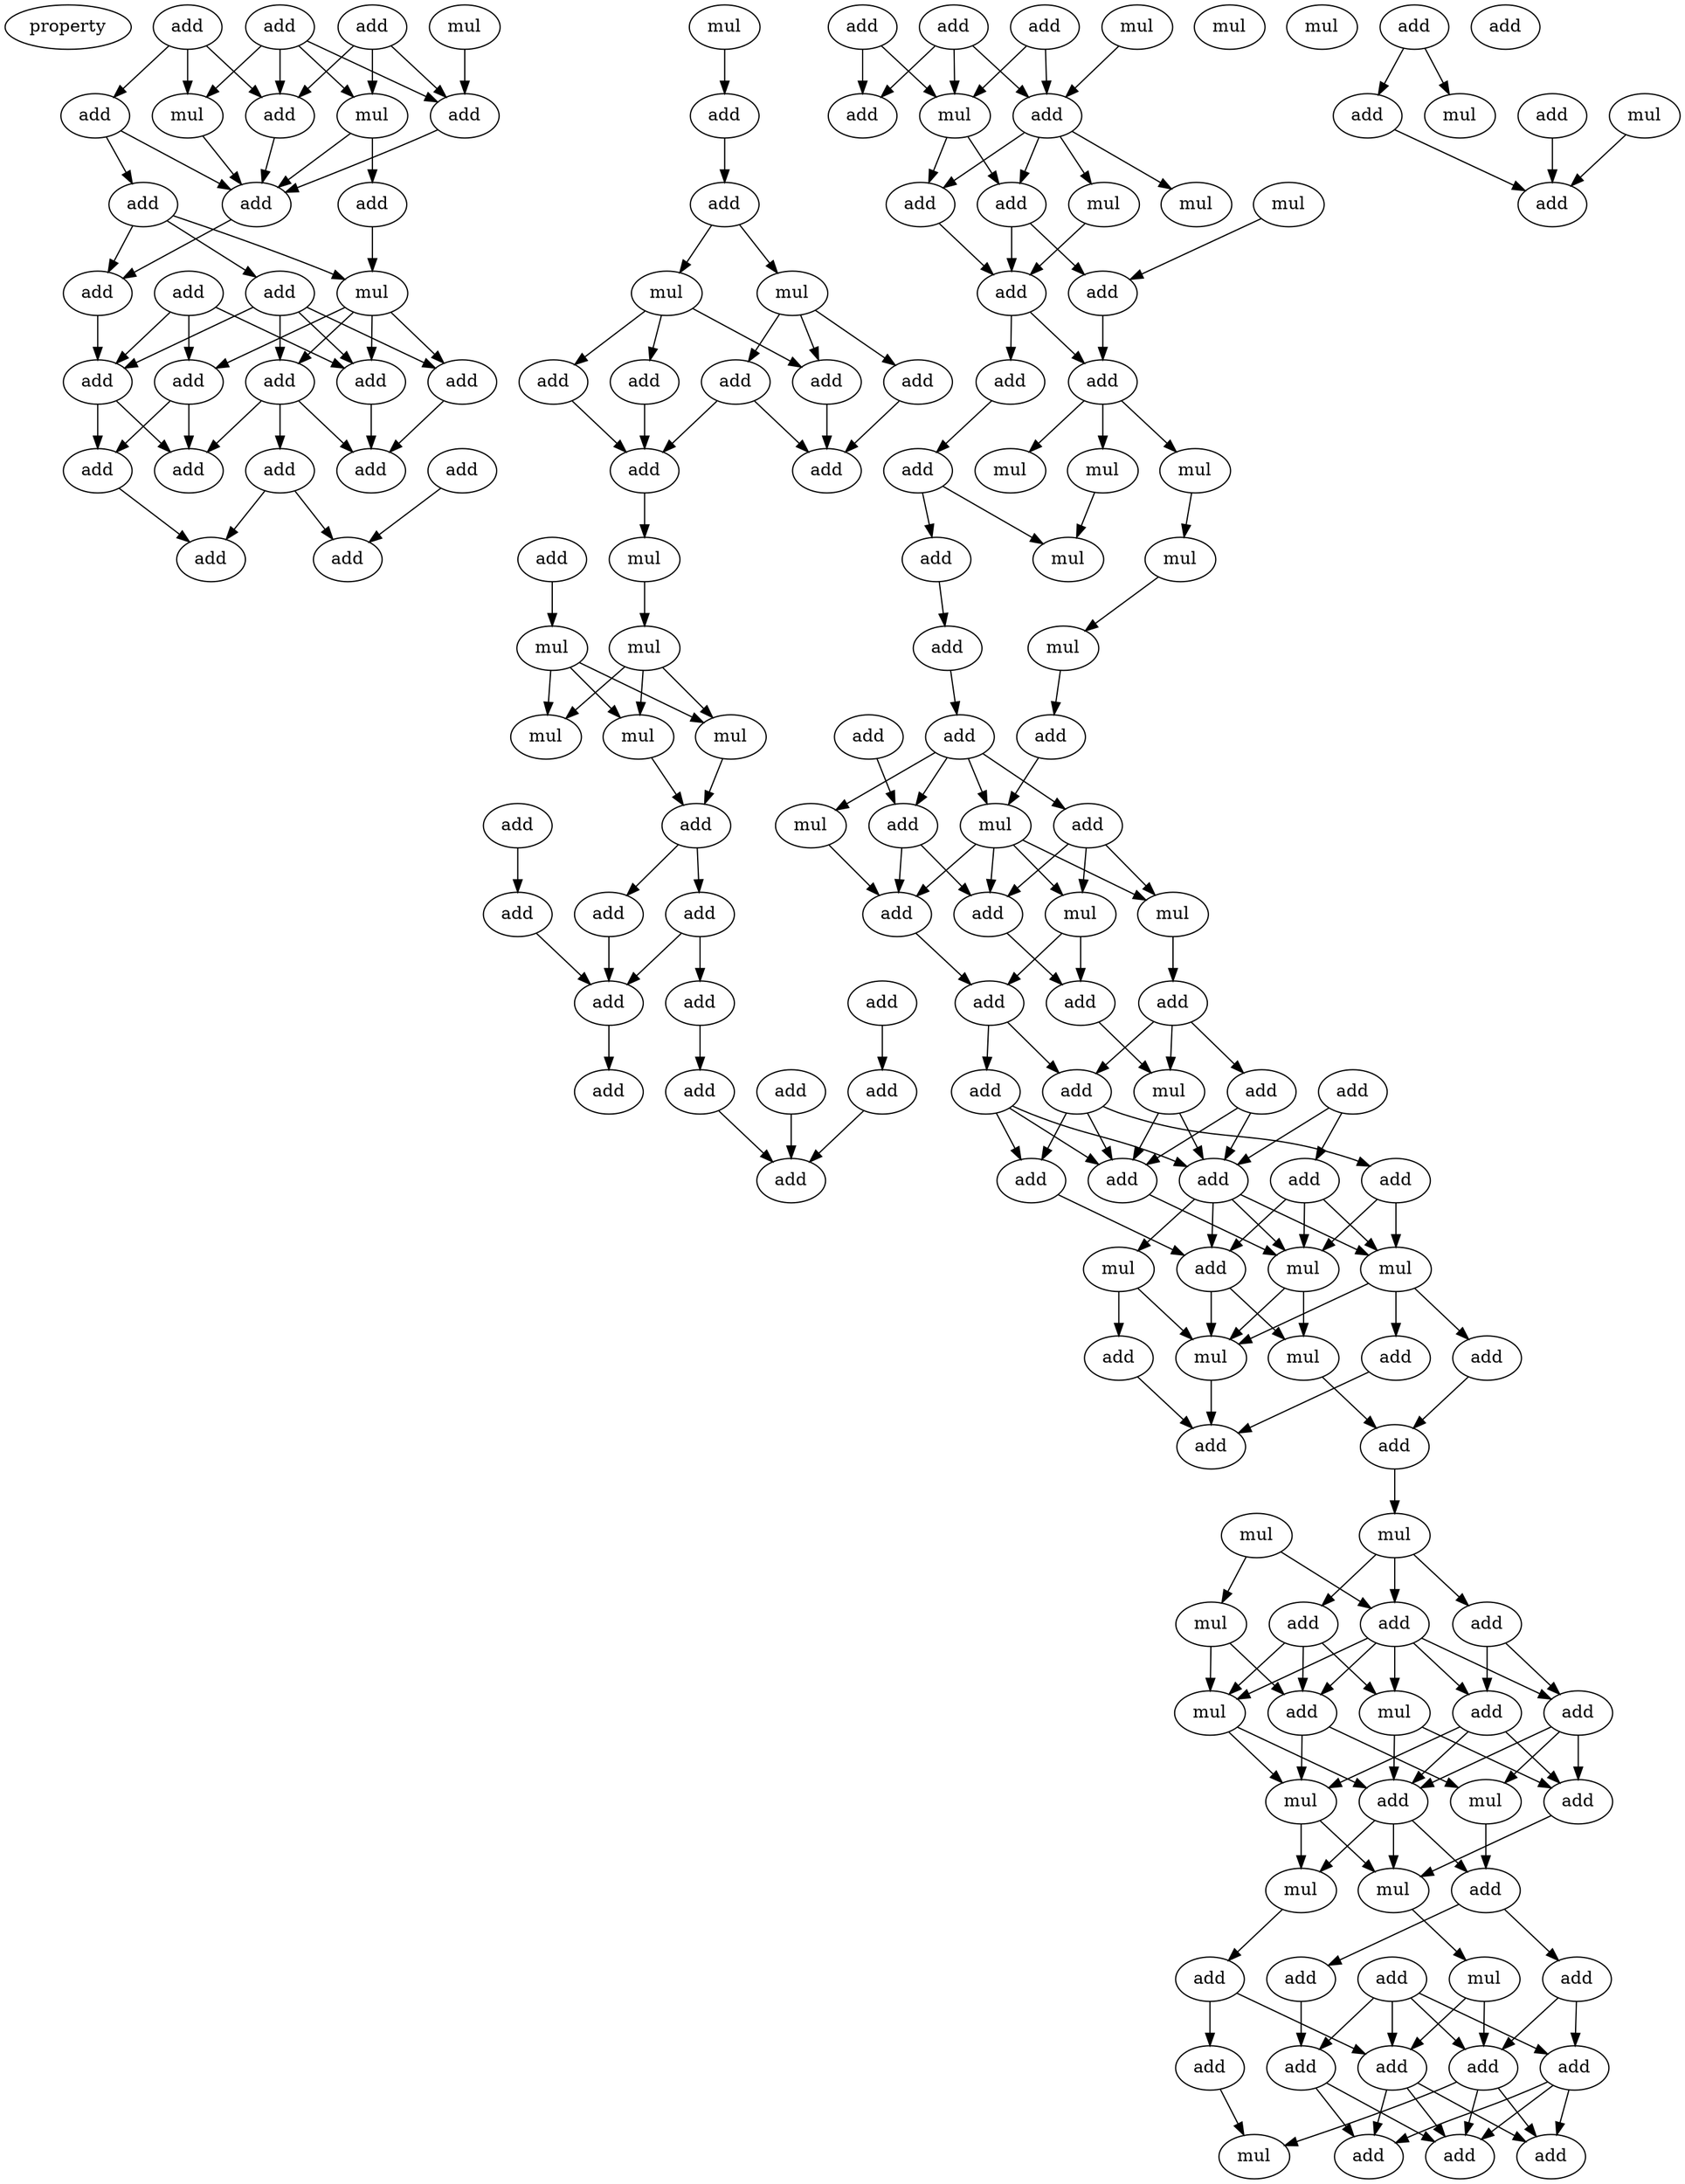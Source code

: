 digraph {
    node [fontcolor=black]
    property [mul=2,lf=1.7]
    0 [ label = add ];
    1 [ label = mul ];
    2 [ label = add ];
    3 [ label = add ];
    4 [ label = add ];
    5 [ label = mul ];
    6 [ label = mul ];
    7 [ label = add ];
    8 [ label = add ];
    9 [ label = add ];
    10 [ label = add ];
    11 [ label = add ];
    12 [ label = mul ];
    13 [ label = add ];
    14 [ label = add ];
    15 [ label = add ];
    16 [ label = add ];
    17 [ label = add ];
    18 [ label = add ];
    19 [ label = add ];
    20 [ label = add ];
    21 [ label = add ];
    22 [ label = add ];
    23 [ label = add ];
    24 [ label = add ];
    25 [ label = add ];
    26 [ label = add ];
    27 [ label = add ];
    28 [ label = mul ];
    29 [ label = add ];
    30 [ label = add ];
    31 [ label = mul ];
    32 [ label = mul ];
    33 [ label = add ];
    34 [ label = add ];
    35 [ label = add ];
    36 [ label = add ];
    37 [ label = add ];
    38 [ label = add ];
    39 [ label = add ];
    40 [ label = add ];
    41 [ label = mul ];
    42 [ label = mul ];
    43 [ label = mul ];
    44 [ label = mul ];
    45 [ label = mul ];
    46 [ label = mul ];
    47 [ label = add ];
    48 [ label = add ];
    49 [ label = add ];
    50 [ label = add ];
    51 [ label = add ];
    52 [ label = add ];
    53 [ label = add ];
    54 [ label = add ];
    55 [ label = add ];
    56 [ label = add ];
    57 [ label = add ];
    58 [ label = add ];
    59 [ label = add ];
    60 [ label = add ];
    61 [ label = add ];
    62 [ label = mul ];
    63 [ label = add ];
    64 [ label = mul ];
    65 [ label = add ];
    66 [ label = add ];
    67 [ label = mul ];
    68 [ label = add ];
    69 [ label = add ];
    70 [ label = mul ];
    71 [ label = mul ];
    72 [ label = add ];
    73 [ label = add ];
    74 [ label = mul ];
    75 [ label = add ];
    76 [ label = add ];
    77 [ label = mul ];
    78 [ label = mul ];
    79 [ label = mul ];
    80 [ label = mul ];
    81 [ label = add ];
    82 [ label = mul ];
    83 [ label = add ];
    84 [ label = mul ];
    85 [ label = mul ];
    86 [ label = add ];
    87 [ label = add ];
    88 [ label = add ];
    89 [ label = add ];
    90 [ label = add ];
    91 [ label = mul ];
    92 [ label = add ];
    93 [ label = mul ];
    94 [ label = mul ];
    95 [ label = add ];
    96 [ label = add ];
    97 [ label = mul ];
    98 [ label = add ];
    99 [ label = add ];
    100 [ label = add ];
    101 [ label = add ];
    102 [ label = mul ];
    103 [ label = add ];
    104 [ label = add ];
    105 [ label = add ];
    106 [ label = add ];
    107 [ label = add ];
    108 [ label = add ];
    109 [ label = add ];
    110 [ label = add ];
    111 [ label = mul ];
    112 [ label = add ];
    113 [ label = mul ];
    114 [ label = mul ];
    115 [ label = add ];
    116 [ label = add ];
    117 [ label = mul ];
    118 [ label = mul ];
    119 [ label = add ];
    120 [ label = add ];
    121 [ label = add ];
    122 [ label = mul ];
    123 [ label = mul ];
    124 [ label = mul ];
    125 [ label = add ];
    126 [ label = add ];
    127 [ label = add ];
    128 [ label = mul ];
    129 [ label = add ];
    130 [ label = add ];
    131 [ label = add ];
    132 [ label = mul ];
    133 [ label = mul ];
    134 [ label = mul ];
    135 [ label = add ];
    136 [ label = add ];
    137 [ label = mul ];
    138 [ label = mul ];
    139 [ label = add ];
    140 [ label = mul ];
    141 [ label = add ];
    142 [ label = add ];
    143 [ label = add ];
    144 [ label = add ];
    145 [ label = add ];
    146 [ label = add ];
    147 [ label = add ];
    148 [ label = add ];
    149 [ label = add ];
    150 [ label = add ];
    151 [ label = mul ];
    152 [ label = add ];
    153 [ label = add ];
    154 [ label = add ];
    155 [ label = add ];
    156 [ label = add ];
    157 [ label = mul ];
    158 [ label = add ];
    159 [ label = mul ];
    160 [ label = add ];
    0 -> 4 [ name = 0 ];
    0 -> 5 [ name = 1 ];
    0 -> 8 [ name = 2 ];
    1 -> 7 [ name = 3 ];
    2 -> 6 [ name = 4 ];
    2 -> 7 [ name = 5 ];
    2 -> 8 [ name = 6 ];
    3 -> 5 [ name = 7 ];
    3 -> 6 [ name = 8 ];
    3 -> 7 [ name = 9 ];
    3 -> 8 [ name = 10 ];
    4 -> 9 [ name = 11 ];
    4 -> 11 [ name = 12 ];
    5 -> 11 [ name = 13 ];
    6 -> 10 [ name = 14 ];
    6 -> 11 [ name = 15 ];
    7 -> 11 [ name = 16 ];
    8 -> 11 [ name = 17 ];
    9 -> 12 [ name = 18 ];
    9 -> 13 [ name = 19 ];
    9 -> 14 [ name = 20 ];
    10 -> 12 [ name = 21 ];
    11 -> 13 [ name = 22 ];
    12 -> 16 [ name = 23 ];
    12 -> 17 [ name = 24 ];
    12 -> 19 [ name = 25 ];
    12 -> 20 [ name = 26 ];
    13 -> 18 [ name = 27 ];
    14 -> 16 [ name = 28 ];
    14 -> 17 [ name = 29 ];
    14 -> 18 [ name = 30 ];
    14 -> 20 [ name = 31 ];
    15 -> 17 [ name = 32 ];
    15 -> 18 [ name = 33 ];
    15 -> 19 [ name = 34 ];
    16 -> 24 [ name = 35 ];
    17 -> 24 [ name = 36 ];
    18 -> 22 [ name = 37 ];
    18 -> 25 [ name = 38 ];
    19 -> 22 [ name = 39 ];
    19 -> 25 [ name = 40 ];
    20 -> 21 [ name = 41 ];
    20 -> 22 [ name = 42 ];
    20 -> 24 [ name = 43 ];
    21 -> 26 [ name = 44 ];
    21 -> 27 [ name = 45 ];
    23 -> 27 [ name = 46 ];
    25 -> 26 [ name = 47 ];
    28 -> 29 [ name = 48 ];
    29 -> 30 [ name = 49 ];
    30 -> 31 [ name = 50 ];
    30 -> 32 [ name = 51 ];
    31 -> 33 [ name = 52 ];
    31 -> 34 [ name = 53 ];
    31 -> 36 [ name = 54 ];
    32 -> 34 [ name = 55 ];
    32 -> 35 [ name = 56 ];
    32 -> 37 [ name = 57 ];
    33 -> 38 [ name = 58 ];
    33 -> 39 [ name = 59 ];
    34 -> 39 [ name = 60 ];
    35 -> 38 [ name = 61 ];
    36 -> 39 [ name = 62 ];
    37 -> 38 [ name = 63 ];
    38 -> 41 [ name = 64 ];
    40 -> 42 [ name = 65 ];
    41 -> 43 [ name = 66 ];
    42 -> 44 [ name = 67 ];
    42 -> 45 [ name = 68 ];
    42 -> 46 [ name = 69 ];
    43 -> 44 [ name = 70 ];
    43 -> 45 [ name = 71 ];
    43 -> 46 [ name = 72 ];
    44 -> 48 [ name = 73 ];
    46 -> 48 [ name = 74 ];
    47 -> 51 [ name = 75 ];
    48 -> 49 [ name = 76 ];
    48 -> 50 [ name = 77 ];
    49 -> 52 [ name = 78 ];
    49 -> 54 [ name = 79 ];
    50 -> 54 [ name = 80 ];
    51 -> 54 [ name = 81 ];
    52 -> 57 [ name = 82 ];
    53 -> 55 [ name = 83 ];
    54 -> 56 [ name = 84 ];
    55 -> 59 [ name = 85 ];
    57 -> 59 [ name = 86 ];
    58 -> 59 [ name = 87 ];
    60 -> 64 [ name = 88 ];
    60 -> 66 [ name = 89 ];
    61 -> 64 [ name = 90 ];
    61 -> 65 [ name = 91 ];
    61 -> 66 [ name = 92 ];
    62 -> 65 [ name = 93 ];
    63 -> 64 [ name = 94 ];
    63 -> 65 [ name = 95 ];
    64 -> 68 [ name = 96 ];
    64 -> 69 [ name = 97 ];
    65 -> 67 [ name = 98 ];
    65 -> 68 [ name = 99 ];
    65 -> 69 [ name = 100 ];
    65 -> 71 [ name = 101 ];
    67 -> 73 [ name = 102 ];
    68 -> 72 [ name = 103 ];
    68 -> 73 [ name = 104 ];
    69 -> 73 [ name = 105 ];
    70 -> 72 [ name = 106 ];
    72 -> 75 [ name = 107 ];
    73 -> 75 [ name = 108 ];
    73 -> 76 [ name = 109 ];
    75 -> 77 [ name = 110 ];
    75 -> 78 [ name = 111 ];
    75 -> 80 [ name = 112 ];
    76 -> 81 [ name = 113 ];
    78 -> 82 [ name = 114 ];
    80 -> 84 [ name = 115 ];
    81 -> 82 [ name = 116 ];
    81 -> 83 [ name = 117 ];
    83 -> 86 [ name = 118 ];
    84 -> 85 [ name = 119 ];
    85 -> 89 [ name = 120 ];
    86 -> 87 [ name = 121 ];
    87 -> 90 [ name = 122 ];
    87 -> 91 [ name = 123 ];
    87 -> 92 [ name = 124 ];
    87 -> 93 [ name = 125 ];
    88 -> 92 [ name = 126 ];
    89 -> 93 [ name = 127 ];
    90 -> 94 [ name = 128 ];
    90 -> 95 [ name = 129 ];
    90 -> 97 [ name = 130 ];
    91 -> 96 [ name = 131 ];
    92 -> 95 [ name = 132 ];
    92 -> 96 [ name = 133 ];
    93 -> 94 [ name = 134 ];
    93 -> 95 [ name = 135 ];
    93 -> 96 [ name = 136 ];
    93 -> 97 [ name = 137 ];
    94 -> 98 [ name = 138 ];
    94 -> 99 [ name = 139 ];
    95 -> 98 [ name = 140 ];
    96 -> 99 [ name = 141 ];
    97 -> 100 [ name = 142 ];
    98 -> 102 [ name = 143 ];
    99 -> 104 [ name = 144 ];
    99 -> 105 [ name = 145 ];
    100 -> 101 [ name = 146 ];
    100 -> 102 [ name = 147 ];
    100 -> 105 [ name = 148 ];
    101 -> 108 [ name = 149 ];
    101 -> 110 [ name = 150 ];
    102 -> 108 [ name = 151 ];
    102 -> 110 [ name = 152 ];
    103 -> 108 [ name = 153 ];
    103 -> 109 [ name = 154 ];
    104 -> 106 [ name = 155 ];
    104 -> 108 [ name = 156 ];
    104 -> 110 [ name = 157 ];
    105 -> 106 [ name = 158 ];
    105 -> 107 [ name = 159 ];
    105 -> 110 [ name = 160 ];
    106 -> 112 [ name = 161 ];
    107 -> 113 [ name = 162 ];
    107 -> 114 [ name = 163 ];
    108 -> 111 [ name = 164 ];
    108 -> 112 [ name = 165 ];
    108 -> 113 [ name = 166 ];
    108 -> 114 [ name = 167 ];
    109 -> 112 [ name = 168 ];
    109 -> 113 [ name = 169 ];
    109 -> 114 [ name = 170 ];
    110 -> 114 [ name = 171 ];
    111 -> 118 [ name = 172 ];
    111 -> 119 [ name = 173 ];
    112 -> 117 [ name = 174 ];
    112 -> 118 [ name = 175 ];
    113 -> 115 [ name = 176 ];
    113 -> 116 [ name = 177 ];
    113 -> 118 [ name = 178 ];
    114 -> 117 [ name = 179 ];
    114 -> 118 [ name = 180 ];
    115 -> 120 [ name = 181 ];
    116 -> 121 [ name = 182 ];
    117 -> 121 [ name = 183 ];
    118 -> 120 [ name = 184 ];
    119 -> 120 [ name = 185 ];
    121 -> 123 [ name = 186 ];
    122 -> 124 [ name = 187 ];
    122 -> 126 [ name = 188 ];
    123 -> 125 [ name = 189 ];
    123 -> 126 [ name = 190 ];
    123 -> 127 [ name = 191 ];
    124 -> 128 [ name = 192 ];
    124 -> 131 [ name = 193 ];
    125 -> 128 [ name = 194 ];
    125 -> 131 [ name = 195 ];
    125 -> 132 [ name = 196 ];
    126 -> 128 [ name = 197 ];
    126 -> 129 [ name = 198 ];
    126 -> 130 [ name = 199 ];
    126 -> 131 [ name = 200 ];
    126 -> 132 [ name = 201 ];
    127 -> 129 [ name = 202 ];
    127 -> 130 [ name = 203 ];
    128 -> 134 [ name = 204 ];
    128 -> 136 [ name = 205 ];
    129 -> 134 [ name = 206 ];
    129 -> 135 [ name = 207 ];
    129 -> 136 [ name = 208 ];
    130 -> 133 [ name = 209 ];
    130 -> 135 [ name = 210 ];
    130 -> 136 [ name = 211 ];
    131 -> 133 [ name = 212 ];
    131 -> 134 [ name = 213 ];
    132 -> 135 [ name = 214 ];
    132 -> 136 [ name = 215 ];
    133 -> 139 [ name = 216 ];
    134 -> 137 [ name = 217 ];
    134 -> 138 [ name = 218 ];
    135 -> 137 [ name = 219 ];
    136 -> 137 [ name = 220 ];
    136 -> 138 [ name = 221 ];
    136 -> 139 [ name = 222 ];
    137 -> 140 [ name = 223 ];
    138 -> 141 [ name = 224 ];
    139 -> 142 [ name = 225 ];
    139 -> 143 [ name = 226 ];
    140 -> 147 [ name = 227 ];
    140 -> 149 [ name = 228 ];
    141 -> 147 [ name = 229 ];
    141 -> 148 [ name = 230 ];
    142 -> 146 [ name = 231 ];
    142 -> 149 [ name = 232 ];
    143 -> 145 [ name = 233 ];
    144 -> 145 [ name = 234 ];
    144 -> 146 [ name = 235 ];
    144 -> 147 [ name = 236 ];
    144 -> 149 [ name = 237 ];
    145 -> 150 [ name = 238 ];
    145 -> 153 [ name = 239 ];
    146 -> 150 [ name = 240 ];
    146 -> 152 [ name = 241 ];
    146 -> 153 [ name = 242 ];
    147 -> 150 [ name = 243 ];
    147 -> 152 [ name = 244 ];
    147 -> 153 [ name = 245 ];
    148 -> 151 [ name = 246 ];
    149 -> 150 [ name = 247 ];
    149 -> 151 [ name = 248 ];
    149 -> 152 [ name = 249 ];
    154 -> 158 [ name = 250 ];
    154 -> 159 [ name = 251 ];
    155 -> 160 [ name = 252 ];
    157 -> 160 [ name = 253 ];
    158 -> 160 [ name = 254 ];
}

